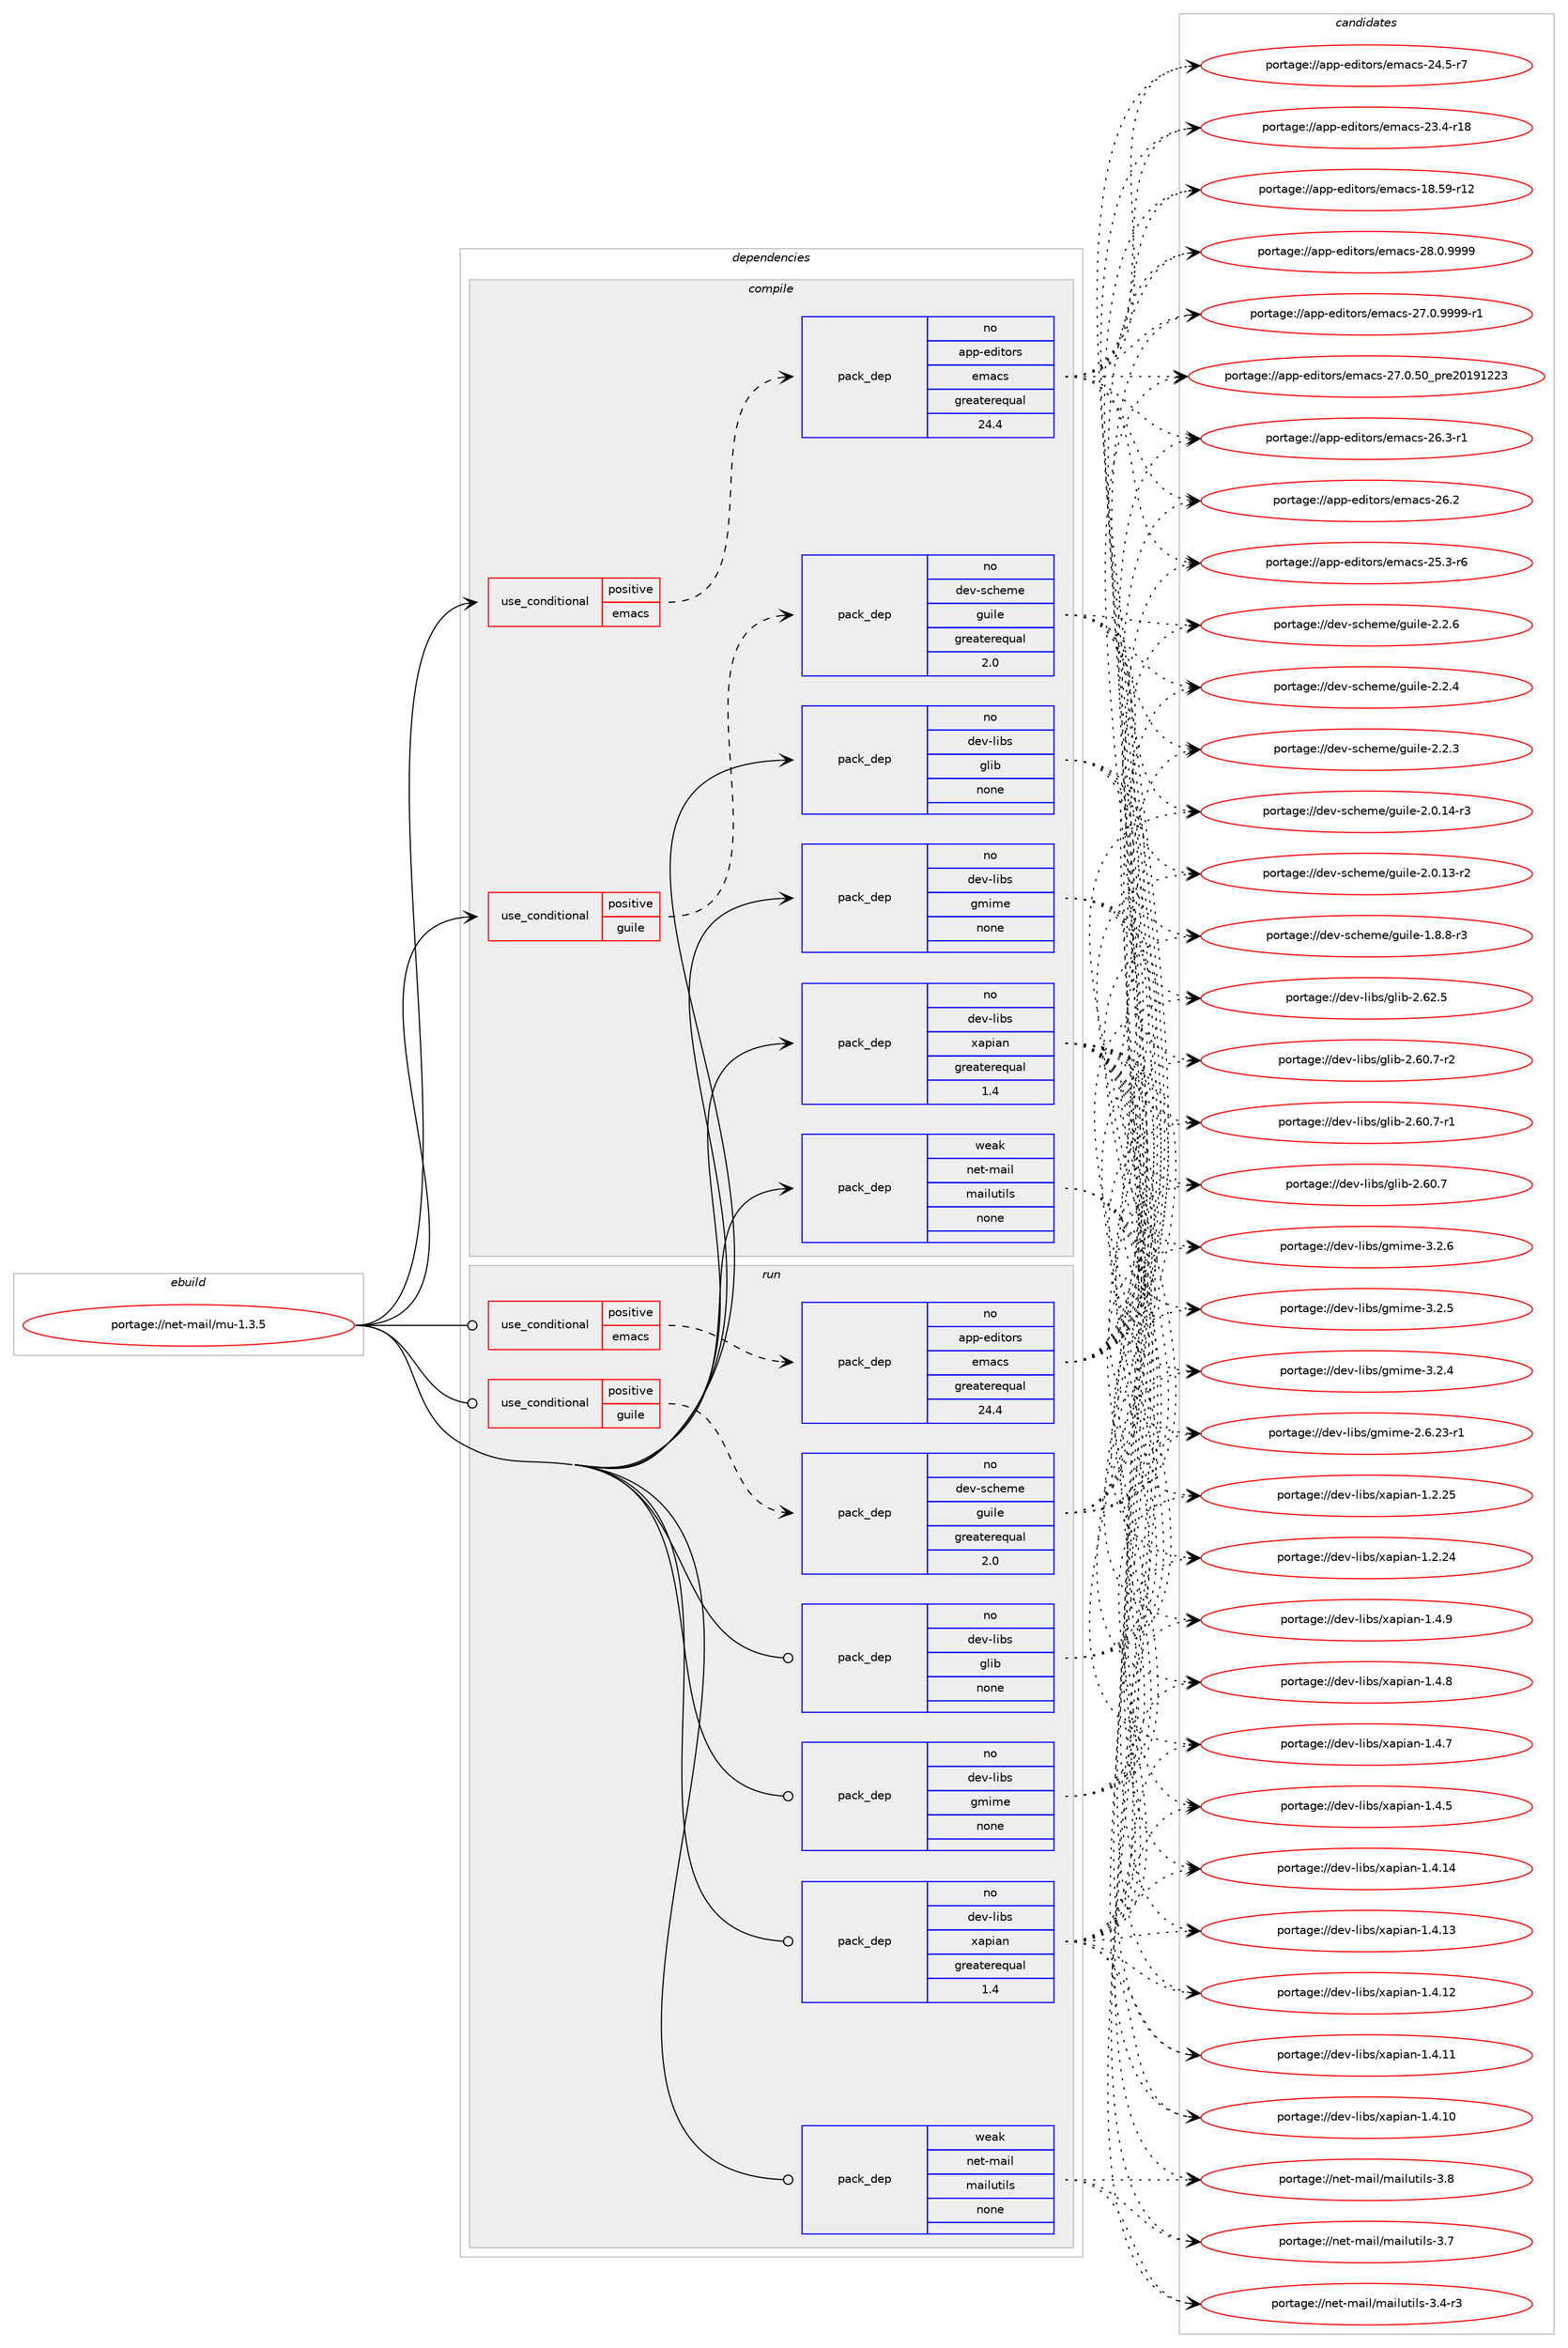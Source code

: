 digraph prolog {

# *************
# Graph options
# *************

newrank=true;
concentrate=true;
compound=true;
graph [rankdir=LR,fontname=Helvetica,fontsize=10,ranksep=1.5];#, ranksep=2.5, nodesep=0.2];
edge  [arrowhead=vee];
node  [fontname=Helvetica,fontsize=10];

# **********
# The ebuild
# **********

subgraph cluster_leftcol {
color=gray;
rank=same;
label=<<i>ebuild</i>>;
id [label="portage://net-mail/mu-1.3.5", color=red, width=4, href="../net-mail/mu-1.3.5.svg"];
}

# ****************
# The dependencies
# ****************

subgraph cluster_midcol {
color=gray;
label=<<i>dependencies</i>>;
subgraph cluster_compile {
fillcolor="#eeeeee";
style=filled;
label=<<i>compile</i>>;
subgraph cond18066 {
dependency84676 [label=<<TABLE BORDER="0" CELLBORDER="1" CELLSPACING="0" CELLPADDING="4"><TR><TD ROWSPAN="3" CELLPADDING="10">use_conditional</TD></TR><TR><TD>positive</TD></TR><TR><TD>emacs</TD></TR></TABLE>>, shape=none, color=red];
subgraph pack65007 {
dependency84677 [label=<<TABLE BORDER="0" CELLBORDER="1" CELLSPACING="0" CELLPADDING="4" WIDTH="220"><TR><TD ROWSPAN="6" CELLPADDING="30">pack_dep</TD></TR><TR><TD WIDTH="110">no</TD></TR><TR><TD>app-editors</TD></TR><TR><TD>emacs</TD></TR><TR><TD>greaterequal</TD></TR><TR><TD>24.4</TD></TR></TABLE>>, shape=none, color=blue];
}
dependency84676:e -> dependency84677:w [weight=20,style="dashed",arrowhead="vee"];
}
id:e -> dependency84676:w [weight=20,style="solid",arrowhead="vee"];
subgraph cond18067 {
dependency84678 [label=<<TABLE BORDER="0" CELLBORDER="1" CELLSPACING="0" CELLPADDING="4"><TR><TD ROWSPAN="3" CELLPADDING="10">use_conditional</TD></TR><TR><TD>positive</TD></TR><TR><TD>guile</TD></TR></TABLE>>, shape=none, color=red];
subgraph pack65008 {
dependency84679 [label=<<TABLE BORDER="0" CELLBORDER="1" CELLSPACING="0" CELLPADDING="4" WIDTH="220"><TR><TD ROWSPAN="6" CELLPADDING="30">pack_dep</TD></TR><TR><TD WIDTH="110">no</TD></TR><TR><TD>dev-scheme</TD></TR><TR><TD>guile</TD></TR><TR><TD>greaterequal</TD></TR><TR><TD>2.0</TD></TR></TABLE>>, shape=none, color=blue];
}
dependency84678:e -> dependency84679:w [weight=20,style="dashed",arrowhead="vee"];
}
id:e -> dependency84678:w [weight=20,style="solid",arrowhead="vee"];
subgraph pack65009 {
dependency84680 [label=<<TABLE BORDER="0" CELLBORDER="1" CELLSPACING="0" CELLPADDING="4" WIDTH="220"><TR><TD ROWSPAN="6" CELLPADDING="30">pack_dep</TD></TR><TR><TD WIDTH="110">no</TD></TR><TR><TD>dev-libs</TD></TR><TR><TD>glib</TD></TR><TR><TD>none</TD></TR><TR><TD></TD></TR></TABLE>>, shape=none, color=blue];
}
id:e -> dependency84680:w [weight=20,style="solid",arrowhead="vee"];
subgraph pack65010 {
dependency84681 [label=<<TABLE BORDER="0" CELLBORDER="1" CELLSPACING="0" CELLPADDING="4" WIDTH="220"><TR><TD ROWSPAN="6" CELLPADDING="30">pack_dep</TD></TR><TR><TD WIDTH="110">no</TD></TR><TR><TD>dev-libs</TD></TR><TR><TD>gmime</TD></TR><TR><TD>none</TD></TR><TR><TD></TD></TR></TABLE>>, shape=none, color=blue];
}
id:e -> dependency84681:w [weight=20,style="solid",arrowhead="vee"];
subgraph pack65011 {
dependency84682 [label=<<TABLE BORDER="0" CELLBORDER="1" CELLSPACING="0" CELLPADDING="4" WIDTH="220"><TR><TD ROWSPAN="6" CELLPADDING="30">pack_dep</TD></TR><TR><TD WIDTH="110">no</TD></TR><TR><TD>dev-libs</TD></TR><TR><TD>xapian</TD></TR><TR><TD>greaterequal</TD></TR><TR><TD>1.4</TD></TR></TABLE>>, shape=none, color=blue];
}
id:e -> dependency84682:w [weight=20,style="solid",arrowhead="vee"];
subgraph pack65012 {
dependency84683 [label=<<TABLE BORDER="0" CELLBORDER="1" CELLSPACING="0" CELLPADDING="4" WIDTH="220"><TR><TD ROWSPAN="6" CELLPADDING="30">pack_dep</TD></TR><TR><TD WIDTH="110">weak</TD></TR><TR><TD>net-mail</TD></TR><TR><TD>mailutils</TD></TR><TR><TD>none</TD></TR><TR><TD></TD></TR></TABLE>>, shape=none, color=blue];
}
id:e -> dependency84683:w [weight=20,style="solid",arrowhead="vee"];
}
subgraph cluster_compileandrun {
fillcolor="#eeeeee";
style=filled;
label=<<i>compile and run</i>>;
}
subgraph cluster_run {
fillcolor="#eeeeee";
style=filled;
label=<<i>run</i>>;
subgraph cond18068 {
dependency84684 [label=<<TABLE BORDER="0" CELLBORDER="1" CELLSPACING="0" CELLPADDING="4"><TR><TD ROWSPAN="3" CELLPADDING="10">use_conditional</TD></TR><TR><TD>positive</TD></TR><TR><TD>emacs</TD></TR></TABLE>>, shape=none, color=red];
subgraph pack65013 {
dependency84685 [label=<<TABLE BORDER="0" CELLBORDER="1" CELLSPACING="0" CELLPADDING="4" WIDTH="220"><TR><TD ROWSPAN="6" CELLPADDING="30">pack_dep</TD></TR><TR><TD WIDTH="110">no</TD></TR><TR><TD>app-editors</TD></TR><TR><TD>emacs</TD></TR><TR><TD>greaterequal</TD></TR><TR><TD>24.4</TD></TR></TABLE>>, shape=none, color=blue];
}
dependency84684:e -> dependency84685:w [weight=20,style="dashed",arrowhead="vee"];
}
id:e -> dependency84684:w [weight=20,style="solid",arrowhead="odot"];
subgraph cond18069 {
dependency84686 [label=<<TABLE BORDER="0" CELLBORDER="1" CELLSPACING="0" CELLPADDING="4"><TR><TD ROWSPAN="3" CELLPADDING="10">use_conditional</TD></TR><TR><TD>positive</TD></TR><TR><TD>guile</TD></TR></TABLE>>, shape=none, color=red];
subgraph pack65014 {
dependency84687 [label=<<TABLE BORDER="0" CELLBORDER="1" CELLSPACING="0" CELLPADDING="4" WIDTH="220"><TR><TD ROWSPAN="6" CELLPADDING="30">pack_dep</TD></TR><TR><TD WIDTH="110">no</TD></TR><TR><TD>dev-scheme</TD></TR><TR><TD>guile</TD></TR><TR><TD>greaterequal</TD></TR><TR><TD>2.0</TD></TR></TABLE>>, shape=none, color=blue];
}
dependency84686:e -> dependency84687:w [weight=20,style="dashed",arrowhead="vee"];
}
id:e -> dependency84686:w [weight=20,style="solid",arrowhead="odot"];
subgraph pack65015 {
dependency84688 [label=<<TABLE BORDER="0" CELLBORDER="1" CELLSPACING="0" CELLPADDING="4" WIDTH="220"><TR><TD ROWSPAN="6" CELLPADDING="30">pack_dep</TD></TR><TR><TD WIDTH="110">no</TD></TR><TR><TD>dev-libs</TD></TR><TR><TD>glib</TD></TR><TR><TD>none</TD></TR><TR><TD></TD></TR></TABLE>>, shape=none, color=blue];
}
id:e -> dependency84688:w [weight=20,style="solid",arrowhead="odot"];
subgraph pack65016 {
dependency84689 [label=<<TABLE BORDER="0" CELLBORDER="1" CELLSPACING="0" CELLPADDING="4" WIDTH="220"><TR><TD ROWSPAN="6" CELLPADDING="30">pack_dep</TD></TR><TR><TD WIDTH="110">no</TD></TR><TR><TD>dev-libs</TD></TR><TR><TD>gmime</TD></TR><TR><TD>none</TD></TR><TR><TD></TD></TR></TABLE>>, shape=none, color=blue];
}
id:e -> dependency84689:w [weight=20,style="solid",arrowhead="odot"];
subgraph pack65017 {
dependency84690 [label=<<TABLE BORDER="0" CELLBORDER="1" CELLSPACING="0" CELLPADDING="4" WIDTH="220"><TR><TD ROWSPAN="6" CELLPADDING="30">pack_dep</TD></TR><TR><TD WIDTH="110">no</TD></TR><TR><TD>dev-libs</TD></TR><TR><TD>xapian</TD></TR><TR><TD>greaterequal</TD></TR><TR><TD>1.4</TD></TR></TABLE>>, shape=none, color=blue];
}
id:e -> dependency84690:w [weight=20,style="solid",arrowhead="odot"];
subgraph pack65018 {
dependency84691 [label=<<TABLE BORDER="0" CELLBORDER="1" CELLSPACING="0" CELLPADDING="4" WIDTH="220"><TR><TD ROWSPAN="6" CELLPADDING="30">pack_dep</TD></TR><TR><TD WIDTH="110">weak</TD></TR><TR><TD>net-mail</TD></TR><TR><TD>mailutils</TD></TR><TR><TD>none</TD></TR><TR><TD></TD></TR></TABLE>>, shape=none, color=blue];
}
id:e -> dependency84691:w [weight=20,style="solid",arrowhead="odot"];
}
}

# **************
# The candidates
# **************

subgraph cluster_choices {
rank=same;
color=gray;
label=<<i>candidates</i>>;

subgraph choice65007 {
color=black;
nodesep=1;
choice971121124510110010511611111411547101109979911545505646484657575757 [label="portage://app-editors/emacs-28.0.9999", color=red, width=4,href="../app-editors/emacs-28.0.9999.svg"];
choice9711211245101100105116111114115471011099799115455055464846575757574511449 [label="portage://app-editors/emacs-27.0.9999-r1", color=red, width=4,href="../app-editors/emacs-27.0.9999-r1.svg"];
choice97112112451011001051161111141154710110997991154550554648465348951121141015048495749505051 [label="portage://app-editors/emacs-27.0.50_pre20191223", color=red, width=4,href="../app-editors/emacs-27.0.50_pre20191223.svg"];
choice971121124510110010511611111411547101109979911545505446514511449 [label="portage://app-editors/emacs-26.3-r1", color=red, width=4,href="../app-editors/emacs-26.3-r1.svg"];
choice97112112451011001051161111141154710110997991154550544650 [label="portage://app-editors/emacs-26.2", color=red, width=4,href="../app-editors/emacs-26.2.svg"];
choice971121124510110010511611111411547101109979911545505346514511454 [label="portage://app-editors/emacs-25.3-r6", color=red, width=4,href="../app-editors/emacs-25.3-r6.svg"];
choice971121124510110010511611111411547101109979911545505246534511455 [label="portage://app-editors/emacs-24.5-r7", color=red, width=4,href="../app-editors/emacs-24.5-r7.svg"];
choice97112112451011001051161111141154710110997991154550514652451144956 [label="portage://app-editors/emacs-23.4-r18", color=red, width=4,href="../app-editors/emacs-23.4-r18.svg"];
choice9711211245101100105116111114115471011099799115454956465357451144950 [label="portage://app-editors/emacs-18.59-r12", color=red, width=4,href="../app-editors/emacs-18.59-r12.svg"];
dependency84677:e -> choice971121124510110010511611111411547101109979911545505646484657575757:w [style=dotted,weight="100"];
dependency84677:e -> choice9711211245101100105116111114115471011099799115455055464846575757574511449:w [style=dotted,weight="100"];
dependency84677:e -> choice97112112451011001051161111141154710110997991154550554648465348951121141015048495749505051:w [style=dotted,weight="100"];
dependency84677:e -> choice971121124510110010511611111411547101109979911545505446514511449:w [style=dotted,weight="100"];
dependency84677:e -> choice97112112451011001051161111141154710110997991154550544650:w [style=dotted,weight="100"];
dependency84677:e -> choice971121124510110010511611111411547101109979911545505346514511454:w [style=dotted,weight="100"];
dependency84677:e -> choice971121124510110010511611111411547101109979911545505246534511455:w [style=dotted,weight="100"];
dependency84677:e -> choice97112112451011001051161111141154710110997991154550514652451144956:w [style=dotted,weight="100"];
dependency84677:e -> choice9711211245101100105116111114115471011099799115454956465357451144950:w [style=dotted,weight="100"];
}
subgraph choice65008 {
color=black;
nodesep=1;
choice100101118451159910410110910147103117105108101455046504654 [label="portage://dev-scheme/guile-2.2.6", color=red, width=4,href="../dev-scheme/guile-2.2.6.svg"];
choice100101118451159910410110910147103117105108101455046504652 [label="portage://dev-scheme/guile-2.2.4", color=red, width=4,href="../dev-scheme/guile-2.2.4.svg"];
choice100101118451159910410110910147103117105108101455046504651 [label="portage://dev-scheme/guile-2.2.3", color=red, width=4,href="../dev-scheme/guile-2.2.3.svg"];
choice100101118451159910410110910147103117105108101455046484649524511451 [label="portage://dev-scheme/guile-2.0.14-r3", color=red, width=4,href="../dev-scheme/guile-2.0.14-r3.svg"];
choice100101118451159910410110910147103117105108101455046484649514511450 [label="portage://dev-scheme/guile-2.0.13-r2", color=red, width=4,href="../dev-scheme/guile-2.0.13-r2.svg"];
choice1001011184511599104101109101471031171051081014549465646564511451 [label="portage://dev-scheme/guile-1.8.8-r3", color=red, width=4,href="../dev-scheme/guile-1.8.8-r3.svg"];
dependency84679:e -> choice100101118451159910410110910147103117105108101455046504654:w [style=dotted,weight="100"];
dependency84679:e -> choice100101118451159910410110910147103117105108101455046504652:w [style=dotted,weight="100"];
dependency84679:e -> choice100101118451159910410110910147103117105108101455046504651:w [style=dotted,weight="100"];
dependency84679:e -> choice100101118451159910410110910147103117105108101455046484649524511451:w [style=dotted,weight="100"];
dependency84679:e -> choice100101118451159910410110910147103117105108101455046484649514511450:w [style=dotted,weight="100"];
dependency84679:e -> choice1001011184511599104101109101471031171051081014549465646564511451:w [style=dotted,weight="100"];
}
subgraph choice65009 {
color=black;
nodesep=1;
choice1001011184510810598115471031081059845504654504653 [label="portage://dev-libs/glib-2.62.5", color=red, width=4,href="../dev-libs/glib-2.62.5.svg"];
choice10010111845108105981154710310810598455046544846554511450 [label="portage://dev-libs/glib-2.60.7-r2", color=red, width=4,href="../dev-libs/glib-2.60.7-r2.svg"];
choice10010111845108105981154710310810598455046544846554511449 [label="portage://dev-libs/glib-2.60.7-r1", color=red, width=4,href="../dev-libs/glib-2.60.7-r1.svg"];
choice1001011184510810598115471031081059845504654484655 [label="portage://dev-libs/glib-2.60.7", color=red, width=4,href="../dev-libs/glib-2.60.7.svg"];
dependency84680:e -> choice1001011184510810598115471031081059845504654504653:w [style=dotted,weight="100"];
dependency84680:e -> choice10010111845108105981154710310810598455046544846554511450:w [style=dotted,weight="100"];
dependency84680:e -> choice10010111845108105981154710310810598455046544846554511449:w [style=dotted,weight="100"];
dependency84680:e -> choice1001011184510810598115471031081059845504654484655:w [style=dotted,weight="100"];
}
subgraph choice65010 {
color=black;
nodesep=1;
choice100101118451081059811547103109105109101455146504654 [label="portage://dev-libs/gmime-3.2.6", color=red, width=4,href="../dev-libs/gmime-3.2.6.svg"];
choice100101118451081059811547103109105109101455146504653 [label="portage://dev-libs/gmime-3.2.5", color=red, width=4,href="../dev-libs/gmime-3.2.5.svg"];
choice100101118451081059811547103109105109101455146504652 [label="portage://dev-libs/gmime-3.2.4", color=red, width=4,href="../dev-libs/gmime-3.2.4.svg"];
choice100101118451081059811547103109105109101455046544650514511449 [label="portage://dev-libs/gmime-2.6.23-r1", color=red, width=4,href="../dev-libs/gmime-2.6.23-r1.svg"];
dependency84681:e -> choice100101118451081059811547103109105109101455146504654:w [style=dotted,weight="100"];
dependency84681:e -> choice100101118451081059811547103109105109101455146504653:w [style=dotted,weight="100"];
dependency84681:e -> choice100101118451081059811547103109105109101455146504652:w [style=dotted,weight="100"];
dependency84681:e -> choice100101118451081059811547103109105109101455046544650514511449:w [style=dotted,weight="100"];
}
subgraph choice65011 {
color=black;
nodesep=1;
choice1001011184510810598115471209711210597110454946524657 [label="portage://dev-libs/xapian-1.4.9", color=red, width=4,href="../dev-libs/xapian-1.4.9.svg"];
choice1001011184510810598115471209711210597110454946524656 [label="portage://dev-libs/xapian-1.4.8", color=red, width=4,href="../dev-libs/xapian-1.4.8.svg"];
choice1001011184510810598115471209711210597110454946524655 [label="portage://dev-libs/xapian-1.4.7", color=red, width=4,href="../dev-libs/xapian-1.4.7.svg"];
choice1001011184510810598115471209711210597110454946524653 [label="portage://dev-libs/xapian-1.4.5", color=red, width=4,href="../dev-libs/xapian-1.4.5.svg"];
choice100101118451081059811547120971121059711045494652464952 [label="portage://dev-libs/xapian-1.4.14", color=red, width=4,href="../dev-libs/xapian-1.4.14.svg"];
choice100101118451081059811547120971121059711045494652464951 [label="portage://dev-libs/xapian-1.4.13", color=red, width=4,href="../dev-libs/xapian-1.4.13.svg"];
choice100101118451081059811547120971121059711045494652464950 [label="portage://dev-libs/xapian-1.4.12", color=red, width=4,href="../dev-libs/xapian-1.4.12.svg"];
choice100101118451081059811547120971121059711045494652464949 [label="portage://dev-libs/xapian-1.4.11", color=red, width=4,href="../dev-libs/xapian-1.4.11.svg"];
choice100101118451081059811547120971121059711045494652464948 [label="portage://dev-libs/xapian-1.4.10", color=red, width=4,href="../dev-libs/xapian-1.4.10.svg"];
choice100101118451081059811547120971121059711045494650465053 [label="portage://dev-libs/xapian-1.2.25", color=red, width=4,href="../dev-libs/xapian-1.2.25.svg"];
choice100101118451081059811547120971121059711045494650465052 [label="portage://dev-libs/xapian-1.2.24", color=red, width=4,href="../dev-libs/xapian-1.2.24.svg"];
dependency84682:e -> choice1001011184510810598115471209711210597110454946524657:w [style=dotted,weight="100"];
dependency84682:e -> choice1001011184510810598115471209711210597110454946524656:w [style=dotted,weight="100"];
dependency84682:e -> choice1001011184510810598115471209711210597110454946524655:w [style=dotted,weight="100"];
dependency84682:e -> choice1001011184510810598115471209711210597110454946524653:w [style=dotted,weight="100"];
dependency84682:e -> choice100101118451081059811547120971121059711045494652464952:w [style=dotted,weight="100"];
dependency84682:e -> choice100101118451081059811547120971121059711045494652464951:w [style=dotted,weight="100"];
dependency84682:e -> choice100101118451081059811547120971121059711045494652464950:w [style=dotted,weight="100"];
dependency84682:e -> choice100101118451081059811547120971121059711045494652464949:w [style=dotted,weight="100"];
dependency84682:e -> choice100101118451081059811547120971121059711045494652464948:w [style=dotted,weight="100"];
dependency84682:e -> choice100101118451081059811547120971121059711045494650465053:w [style=dotted,weight="100"];
dependency84682:e -> choice100101118451081059811547120971121059711045494650465052:w [style=dotted,weight="100"];
}
subgraph choice65012 {
color=black;
nodesep=1;
choice1101011164510997105108471099710510811711610510811545514656 [label="portage://net-mail/mailutils-3.8", color=red, width=4,href="../net-mail/mailutils-3.8.svg"];
choice1101011164510997105108471099710510811711610510811545514655 [label="portage://net-mail/mailutils-3.7", color=red, width=4,href="../net-mail/mailutils-3.7.svg"];
choice11010111645109971051084710997105108117116105108115455146524511451 [label="portage://net-mail/mailutils-3.4-r3", color=red, width=4,href="../net-mail/mailutils-3.4-r3.svg"];
dependency84683:e -> choice1101011164510997105108471099710510811711610510811545514656:w [style=dotted,weight="100"];
dependency84683:e -> choice1101011164510997105108471099710510811711610510811545514655:w [style=dotted,weight="100"];
dependency84683:e -> choice11010111645109971051084710997105108117116105108115455146524511451:w [style=dotted,weight="100"];
}
subgraph choice65013 {
color=black;
nodesep=1;
choice971121124510110010511611111411547101109979911545505646484657575757 [label="portage://app-editors/emacs-28.0.9999", color=red, width=4,href="../app-editors/emacs-28.0.9999.svg"];
choice9711211245101100105116111114115471011099799115455055464846575757574511449 [label="portage://app-editors/emacs-27.0.9999-r1", color=red, width=4,href="../app-editors/emacs-27.0.9999-r1.svg"];
choice97112112451011001051161111141154710110997991154550554648465348951121141015048495749505051 [label="portage://app-editors/emacs-27.0.50_pre20191223", color=red, width=4,href="../app-editors/emacs-27.0.50_pre20191223.svg"];
choice971121124510110010511611111411547101109979911545505446514511449 [label="portage://app-editors/emacs-26.3-r1", color=red, width=4,href="../app-editors/emacs-26.3-r1.svg"];
choice97112112451011001051161111141154710110997991154550544650 [label="portage://app-editors/emacs-26.2", color=red, width=4,href="../app-editors/emacs-26.2.svg"];
choice971121124510110010511611111411547101109979911545505346514511454 [label="portage://app-editors/emacs-25.3-r6", color=red, width=4,href="../app-editors/emacs-25.3-r6.svg"];
choice971121124510110010511611111411547101109979911545505246534511455 [label="portage://app-editors/emacs-24.5-r7", color=red, width=4,href="../app-editors/emacs-24.5-r7.svg"];
choice97112112451011001051161111141154710110997991154550514652451144956 [label="portage://app-editors/emacs-23.4-r18", color=red, width=4,href="../app-editors/emacs-23.4-r18.svg"];
choice9711211245101100105116111114115471011099799115454956465357451144950 [label="portage://app-editors/emacs-18.59-r12", color=red, width=4,href="../app-editors/emacs-18.59-r12.svg"];
dependency84685:e -> choice971121124510110010511611111411547101109979911545505646484657575757:w [style=dotted,weight="100"];
dependency84685:e -> choice9711211245101100105116111114115471011099799115455055464846575757574511449:w [style=dotted,weight="100"];
dependency84685:e -> choice97112112451011001051161111141154710110997991154550554648465348951121141015048495749505051:w [style=dotted,weight="100"];
dependency84685:e -> choice971121124510110010511611111411547101109979911545505446514511449:w [style=dotted,weight="100"];
dependency84685:e -> choice97112112451011001051161111141154710110997991154550544650:w [style=dotted,weight="100"];
dependency84685:e -> choice971121124510110010511611111411547101109979911545505346514511454:w [style=dotted,weight="100"];
dependency84685:e -> choice971121124510110010511611111411547101109979911545505246534511455:w [style=dotted,weight="100"];
dependency84685:e -> choice97112112451011001051161111141154710110997991154550514652451144956:w [style=dotted,weight="100"];
dependency84685:e -> choice9711211245101100105116111114115471011099799115454956465357451144950:w [style=dotted,weight="100"];
}
subgraph choice65014 {
color=black;
nodesep=1;
choice100101118451159910410110910147103117105108101455046504654 [label="portage://dev-scheme/guile-2.2.6", color=red, width=4,href="../dev-scheme/guile-2.2.6.svg"];
choice100101118451159910410110910147103117105108101455046504652 [label="portage://dev-scheme/guile-2.2.4", color=red, width=4,href="../dev-scheme/guile-2.2.4.svg"];
choice100101118451159910410110910147103117105108101455046504651 [label="portage://dev-scheme/guile-2.2.3", color=red, width=4,href="../dev-scheme/guile-2.2.3.svg"];
choice100101118451159910410110910147103117105108101455046484649524511451 [label="portage://dev-scheme/guile-2.0.14-r3", color=red, width=4,href="../dev-scheme/guile-2.0.14-r3.svg"];
choice100101118451159910410110910147103117105108101455046484649514511450 [label="portage://dev-scheme/guile-2.0.13-r2", color=red, width=4,href="../dev-scheme/guile-2.0.13-r2.svg"];
choice1001011184511599104101109101471031171051081014549465646564511451 [label="portage://dev-scheme/guile-1.8.8-r3", color=red, width=4,href="../dev-scheme/guile-1.8.8-r3.svg"];
dependency84687:e -> choice100101118451159910410110910147103117105108101455046504654:w [style=dotted,weight="100"];
dependency84687:e -> choice100101118451159910410110910147103117105108101455046504652:w [style=dotted,weight="100"];
dependency84687:e -> choice100101118451159910410110910147103117105108101455046504651:w [style=dotted,weight="100"];
dependency84687:e -> choice100101118451159910410110910147103117105108101455046484649524511451:w [style=dotted,weight="100"];
dependency84687:e -> choice100101118451159910410110910147103117105108101455046484649514511450:w [style=dotted,weight="100"];
dependency84687:e -> choice1001011184511599104101109101471031171051081014549465646564511451:w [style=dotted,weight="100"];
}
subgraph choice65015 {
color=black;
nodesep=1;
choice1001011184510810598115471031081059845504654504653 [label="portage://dev-libs/glib-2.62.5", color=red, width=4,href="../dev-libs/glib-2.62.5.svg"];
choice10010111845108105981154710310810598455046544846554511450 [label="portage://dev-libs/glib-2.60.7-r2", color=red, width=4,href="../dev-libs/glib-2.60.7-r2.svg"];
choice10010111845108105981154710310810598455046544846554511449 [label="portage://dev-libs/glib-2.60.7-r1", color=red, width=4,href="../dev-libs/glib-2.60.7-r1.svg"];
choice1001011184510810598115471031081059845504654484655 [label="portage://dev-libs/glib-2.60.7", color=red, width=4,href="../dev-libs/glib-2.60.7.svg"];
dependency84688:e -> choice1001011184510810598115471031081059845504654504653:w [style=dotted,weight="100"];
dependency84688:e -> choice10010111845108105981154710310810598455046544846554511450:w [style=dotted,weight="100"];
dependency84688:e -> choice10010111845108105981154710310810598455046544846554511449:w [style=dotted,weight="100"];
dependency84688:e -> choice1001011184510810598115471031081059845504654484655:w [style=dotted,weight="100"];
}
subgraph choice65016 {
color=black;
nodesep=1;
choice100101118451081059811547103109105109101455146504654 [label="portage://dev-libs/gmime-3.2.6", color=red, width=4,href="../dev-libs/gmime-3.2.6.svg"];
choice100101118451081059811547103109105109101455146504653 [label="portage://dev-libs/gmime-3.2.5", color=red, width=4,href="../dev-libs/gmime-3.2.5.svg"];
choice100101118451081059811547103109105109101455146504652 [label="portage://dev-libs/gmime-3.2.4", color=red, width=4,href="../dev-libs/gmime-3.2.4.svg"];
choice100101118451081059811547103109105109101455046544650514511449 [label="portage://dev-libs/gmime-2.6.23-r1", color=red, width=4,href="../dev-libs/gmime-2.6.23-r1.svg"];
dependency84689:e -> choice100101118451081059811547103109105109101455146504654:w [style=dotted,weight="100"];
dependency84689:e -> choice100101118451081059811547103109105109101455146504653:w [style=dotted,weight="100"];
dependency84689:e -> choice100101118451081059811547103109105109101455146504652:w [style=dotted,weight="100"];
dependency84689:e -> choice100101118451081059811547103109105109101455046544650514511449:w [style=dotted,weight="100"];
}
subgraph choice65017 {
color=black;
nodesep=1;
choice1001011184510810598115471209711210597110454946524657 [label="portage://dev-libs/xapian-1.4.9", color=red, width=4,href="../dev-libs/xapian-1.4.9.svg"];
choice1001011184510810598115471209711210597110454946524656 [label="portage://dev-libs/xapian-1.4.8", color=red, width=4,href="../dev-libs/xapian-1.4.8.svg"];
choice1001011184510810598115471209711210597110454946524655 [label="portage://dev-libs/xapian-1.4.7", color=red, width=4,href="../dev-libs/xapian-1.4.7.svg"];
choice1001011184510810598115471209711210597110454946524653 [label="portage://dev-libs/xapian-1.4.5", color=red, width=4,href="../dev-libs/xapian-1.4.5.svg"];
choice100101118451081059811547120971121059711045494652464952 [label="portage://dev-libs/xapian-1.4.14", color=red, width=4,href="../dev-libs/xapian-1.4.14.svg"];
choice100101118451081059811547120971121059711045494652464951 [label="portage://dev-libs/xapian-1.4.13", color=red, width=4,href="../dev-libs/xapian-1.4.13.svg"];
choice100101118451081059811547120971121059711045494652464950 [label="portage://dev-libs/xapian-1.4.12", color=red, width=4,href="../dev-libs/xapian-1.4.12.svg"];
choice100101118451081059811547120971121059711045494652464949 [label="portage://dev-libs/xapian-1.4.11", color=red, width=4,href="../dev-libs/xapian-1.4.11.svg"];
choice100101118451081059811547120971121059711045494652464948 [label="portage://dev-libs/xapian-1.4.10", color=red, width=4,href="../dev-libs/xapian-1.4.10.svg"];
choice100101118451081059811547120971121059711045494650465053 [label="portage://dev-libs/xapian-1.2.25", color=red, width=4,href="../dev-libs/xapian-1.2.25.svg"];
choice100101118451081059811547120971121059711045494650465052 [label="portage://dev-libs/xapian-1.2.24", color=red, width=4,href="../dev-libs/xapian-1.2.24.svg"];
dependency84690:e -> choice1001011184510810598115471209711210597110454946524657:w [style=dotted,weight="100"];
dependency84690:e -> choice1001011184510810598115471209711210597110454946524656:w [style=dotted,weight="100"];
dependency84690:e -> choice1001011184510810598115471209711210597110454946524655:w [style=dotted,weight="100"];
dependency84690:e -> choice1001011184510810598115471209711210597110454946524653:w [style=dotted,weight="100"];
dependency84690:e -> choice100101118451081059811547120971121059711045494652464952:w [style=dotted,weight="100"];
dependency84690:e -> choice100101118451081059811547120971121059711045494652464951:w [style=dotted,weight="100"];
dependency84690:e -> choice100101118451081059811547120971121059711045494652464950:w [style=dotted,weight="100"];
dependency84690:e -> choice100101118451081059811547120971121059711045494652464949:w [style=dotted,weight="100"];
dependency84690:e -> choice100101118451081059811547120971121059711045494652464948:w [style=dotted,weight="100"];
dependency84690:e -> choice100101118451081059811547120971121059711045494650465053:w [style=dotted,weight="100"];
dependency84690:e -> choice100101118451081059811547120971121059711045494650465052:w [style=dotted,weight="100"];
}
subgraph choice65018 {
color=black;
nodesep=1;
choice1101011164510997105108471099710510811711610510811545514656 [label="portage://net-mail/mailutils-3.8", color=red, width=4,href="../net-mail/mailutils-3.8.svg"];
choice1101011164510997105108471099710510811711610510811545514655 [label="portage://net-mail/mailutils-3.7", color=red, width=4,href="../net-mail/mailutils-3.7.svg"];
choice11010111645109971051084710997105108117116105108115455146524511451 [label="portage://net-mail/mailutils-3.4-r3", color=red, width=4,href="../net-mail/mailutils-3.4-r3.svg"];
dependency84691:e -> choice1101011164510997105108471099710510811711610510811545514656:w [style=dotted,weight="100"];
dependency84691:e -> choice1101011164510997105108471099710510811711610510811545514655:w [style=dotted,weight="100"];
dependency84691:e -> choice11010111645109971051084710997105108117116105108115455146524511451:w [style=dotted,weight="100"];
}
}

}
